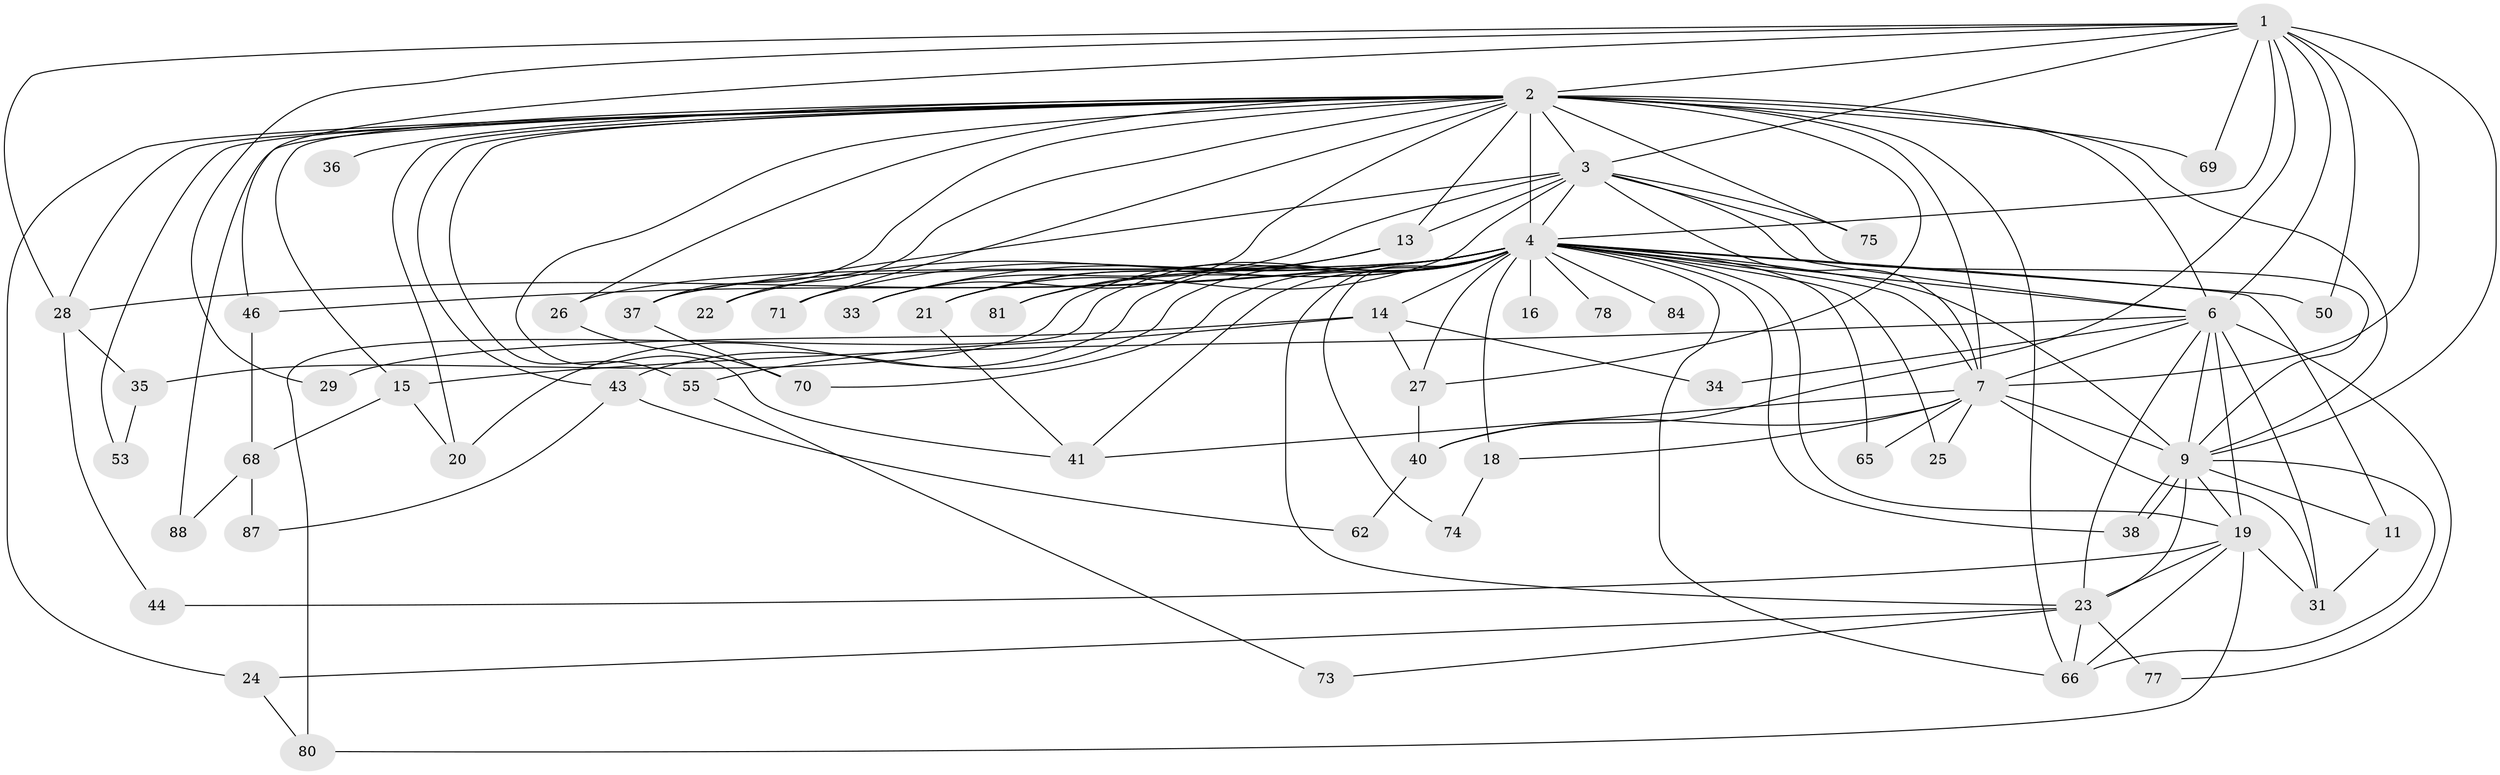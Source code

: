 // original degree distribution, {16: 0.017857142857142856, 21: 0.008928571428571428, 14: 0.008928571428571428, 20: 0.017857142857142856, 29: 0.008928571428571428, 17: 0.008928571428571428, 24: 0.008928571428571428, 28: 0.008928571428571428, 5: 0.026785714285714284, 4: 0.10714285714285714, 6: 0.03571428571428571, 2: 0.49107142857142855, 3: 0.22321428571428573, 7: 0.026785714285714284}
// Generated by graph-tools (version 1.1) at 2025/13/03/09/25 04:13:58]
// undirected, 56 vertices, 134 edges
graph export_dot {
graph [start="1"]
  node [color=gray90,style=filled];
  1;
  2 [super="+56+5+39"];
  3 [super="+106"];
  4 [super="+57+8"];
  6 [super="+60+92"];
  7 [super="+47+72+48+52+76+58"];
  9;
  11;
  13;
  14;
  15;
  16;
  18;
  19 [super="+85"];
  20;
  21;
  22;
  23 [super="+110+104+64"];
  24;
  25;
  26;
  27;
  28 [super="+30"];
  29;
  31 [super="+95+59"];
  33;
  34;
  35;
  36;
  37 [super="+45+97"];
  38 [super="+86"];
  40;
  41;
  43;
  44;
  46;
  50 [super="+98"];
  53;
  55 [super="+79"];
  62;
  65;
  66 [super="+89+67"];
  68;
  69;
  70;
  71;
  73;
  74;
  75;
  77;
  78;
  80;
  81 [super="+83"];
  84;
  87;
  88;
  1 -- 2 [weight=2];
  1 -- 3;
  1 -- 4 [weight=3];
  1 -- 6;
  1 -- 7 [weight=2];
  1 -- 9;
  1 -- 29;
  1 -- 40;
  1 -- 46;
  1 -- 69;
  1 -- 50;
  1 -- 28;
  2 -- 3 [weight=2];
  2 -- 4 [weight=10];
  2 -- 6 [weight=3];
  2 -- 7 [weight=4];
  2 -- 9 [weight=2];
  2 -- 13;
  2 -- 20 [weight=4];
  2 -- 22;
  2 -- 26;
  2 -- 41;
  2 -- 66;
  2 -- 69;
  2 -- 71;
  2 -- 88;
  2 -- 75;
  2 -- 15;
  2 -- 24;
  2 -- 27;
  2 -- 28;
  2 -- 36;
  2 -- 43;
  2 -- 53;
  2 -- 55;
  2 -- 37;
  2 -- 33;
  3 -- 4 [weight=3];
  3 -- 6;
  3 -- 7;
  3 -- 9;
  3 -- 13;
  3 -- 33;
  3 -- 37;
  3 -- 75;
  3 -- 21;
  4 -- 6 [weight=4];
  4 -- 7 [weight=5];
  4 -- 9 [weight=3];
  4 -- 16 [weight=2];
  4 -- 25 [weight=2];
  4 -- 28 [weight=3];
  4 -- 43;
  4 -- 70;
  4 -- 78 [weight=2];
  4 -- 81 [weight=2];
  4 -- 20;
  4 -- 37 [weight=4];
  4 -- 11 [weight=3];
  4 -- 14;
  4 -- 18;
  4 -- 19;
  4 -- 21;
  4 -- 22;
  4 -- 23 [weight=2];
  4 -- 26;
  4 -- 27;
  4 -- 33;
  4 -- 35;
  4 -- 38;
  4 -- 41;
  4 -- 46;
  4 -- 50 [weight=2];
  4 -- 65;
  4 -- 66 [weight=2];
  4 -- 71;
  4 -- 74;
  4 -- 80;
  4 -- 84 [weight=2];
  6 -- 7;
  6 -- 9;
  6 -- 15;
  6 -- 31;
  6 -- 34;
  6 -- 77;
  6 -- 23 [weight=3];
  6 -- 19;
  7 -- 9 [weight=2];
  7 -- 18;
  7 -- 25;
  7 -- 40;
  7 -- 31;
  7 -- 65;
  7 -- 41;
  9 -- 11;
  9 -- 19;
  9 -- 38;
  9 -- 38;
  9 -- 23;
  9 -- 66;
  11 -- 31;
  13 -- 21;
  13 -- 81;
  14 -- 27;
  14 -- 29;
  14 -- 34;
  14 -- 55;
  15 -- 20;
  15 -- 68;
  18 -- 74;
  19 -- 23;
  19 -- 31;
  19 -- 44;
  19 -- 80;
  19 -- 66;
  21 -- 41;
  23 -- 24;
  23 -- 73;
  23 -- 77;
  23 -- 66;
  24 -- 80;
  26 -- 70;
  27 -- 40;
  28 -- 35;
  28 -- 44;
  35 -- 53;
  37 -- 70;
  40 -- 62;
  43 -- 62;
  43 -- 87;
  46 -- 68;
  55 -- 73;
  68 -- 87;
  68 -- 88;
}

